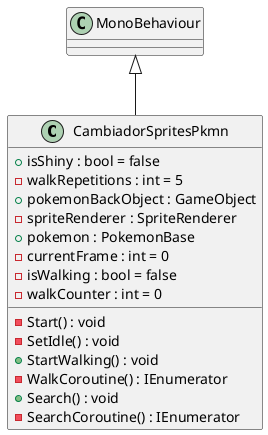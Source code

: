 @startuml
class CambiadorSpritesPkmn {
    + isShiny : bool = false
    - walkRepetitions : int = 5
    + pokemonBackObject : GameObject
    - spriteRenderer : SpriteRenderer
    + pokemon : PokemonBase
    - currentFrame : int = 0
    - isWalking : bool = false
    - walkCounter : int = 0
    - Start() : void
    - SetIdle() : void
    + StartWalking() : void
    - WalkCoroutine() : IEnumerator
    + Search() : void
    - SearchCoroutine() : IEnumerator
}
MonoBehaviour <|-- CambiadorSpritesPkmn
@enduml
